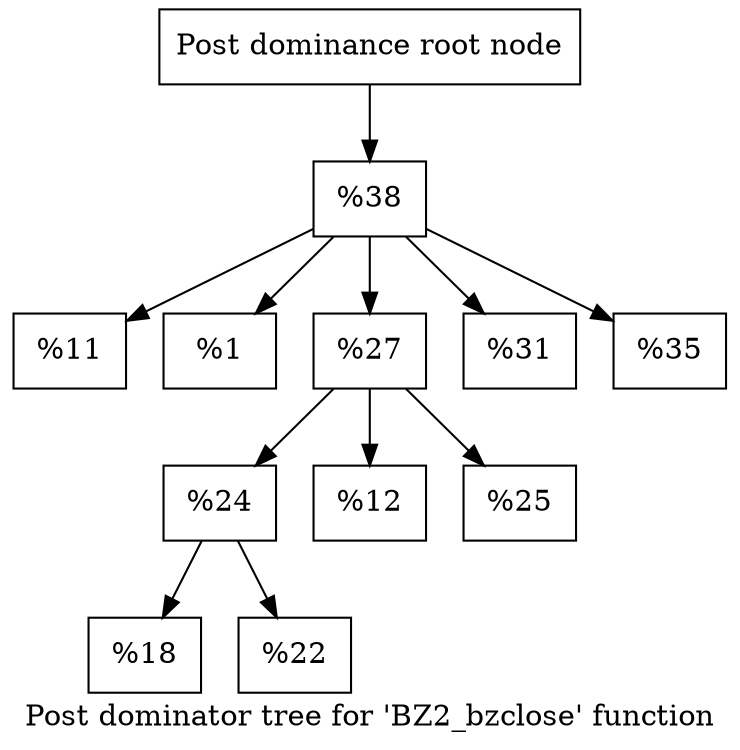 digraph "Post dominator tree for 'BZ2_bzclose' function" {
	label="Post dominator tree for 'BZ2_bzclose' function";

	Node0xfb59c0 [shape=record,label="{Post dominance root node}"];
	Node0xfb59c0 -> Node0x1358b40;
	Node0x1358b40 [shape=record,label="{%38}"];
	Node0x1358b40 -> Node0x1357830;
	Node0x1358b40 -> Node0xfb5980;
	Node0x1358b40 -> Node0xfb5a00;
	Node0x1358b40 -> Node0x1028ea0;
	Node0x1358b40 -> Node0x10502e0;
	Node0x1357830 [shape=record,label="{%11}"];
	Node0xfb5980 [shape=record,label="{%1}"];
	Node0xfb5a00 [shape=record,label="{%27}"];
	Node0xfb5a00 -> Node0xfb5ac0;
	Node0xfb5a00 -> Node0x1329920;
	Node0xfb5a00 -> Node0x10d8000;
	Node0xfb5ac0 [shape=record,label="{%24}"];
	Node0xfb5ac0 -> Node0x12b4db0;
	Node0xfb5ac0 -> Node0x1327910;
	Node0x12b4db0 [shape=record,label="{%18}"];
	Node0x1327910 [shape=record,label="{%22}"];
	Node0x1329920 [shape=record,label="{%12}"];
	Node0x10d8000 [shape=record,label="{%25}"];
	Node0x1028ea0 [shape=record,label="{%31}"];
	Node0x10502e0 [shape=record,label="{%35}"];
}
